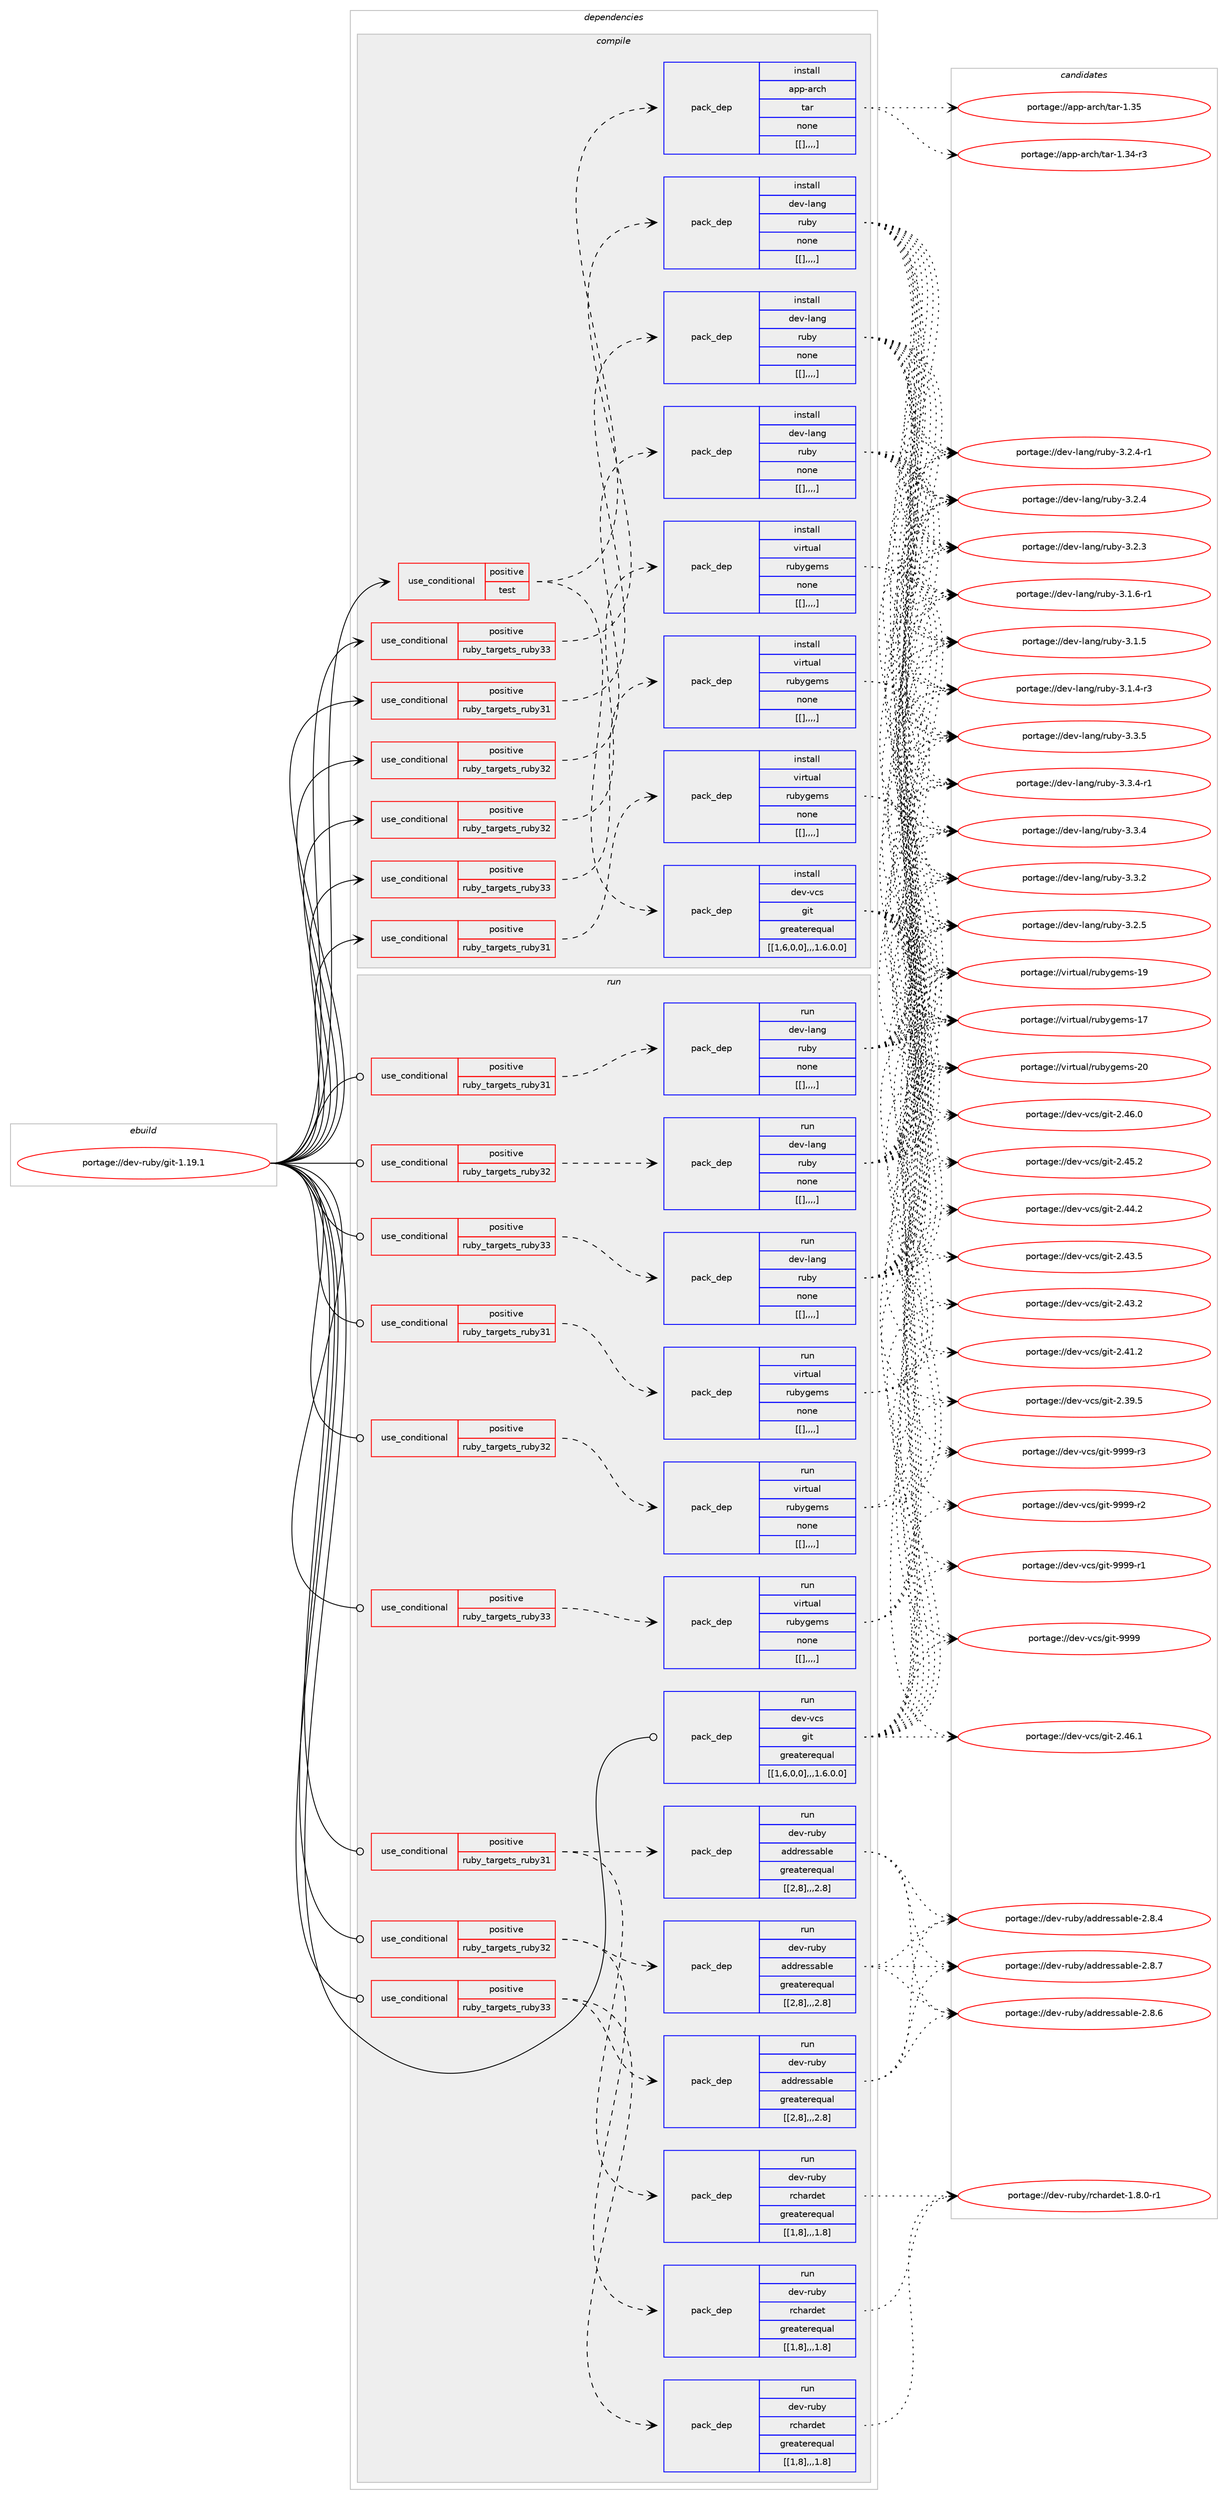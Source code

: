 digraph prolog {

# *************
# Graph options
# *************

newrank=true;
concentrate=true;
compound=true;
graph [rankdir=LR,fontname=Helvetica,fontsize=10,ranksep=1.5];#, ranksep=2.5, nodesep=0.2];
edge  [arrowhead=vee];
node  [fontname=Helvetica,fontsize=10];

# **********
# The ebuild
# **********

subgraph cluster_leftcol {
color=gray;
label=<<i>ebuild</i>>;
id [label="portage://dev-ruby/git-1.19.1", color=red, width=4, href="../dev-ruby/git-1.19.1.svg"];
}

# ****************
# The dependencies
# ****************

subgraph cluster_midcol {
color=gray;
label=<<i>dependencies</i>>;
subgraph cluster_compile {
fillcolor="#eeeeee";
style=filled;
label=<<i>compile</i>>;
subgraph cond50305 {
dependency188911 [label=<<TABLE BORDER="0" CELLBORDER="1" CELLSPACING="0" CELLPADDING="4"><TR><TD ROWSPAN="3" CELLPADDING="10">use_conditional</TD></TR><TR><TD>positive</TD></TR><TR><TD>ruby_targets_ruby31</TD></TR></TABLE>>, shape=none, color=red];
subgraph pack137287 {
dependency188912 [label=<<TABLE BORDER="0" CELLBORDER="1" CELLSPACING="0" CELLPADDING="4" WIDTH="220"><TR><TD ROWSPAN="6" CELLPADDING="30">pack_dep</TD></TR><TR><TD WIDTH="110">install</TD></TR><TR><TD>dev-lang</TD></TR><TR><TD>ruby</TD></TR><TR><TD>none</TD></TR><TR><TD>[[],,,,]</TD></TR></TABLE>>, shape=none, color=blue];
}
dependency188911:e -> dependency188912:w [weight=20,style="dashed",arrowhead="vee"];
}
id:e -> dependency188911:w [weight=20,style="solid",arrowhead="vee"];
subgraph cond50306 {
dependency188913 [label=<<TABLE BORDER="0" CELLBORDER="1" CELLSPACING="0" CELLPADDING="4"><TR><TD ROWSPAN="3" CELLPADDING="10">use_conditional</TD></TR><TR><TD>positive</TD></TR><TR><TD>ruby_targets_ruby31</TD></TR></TABLE>>, shape=none, color=red];
subgraph pack137288 {
dependency188914 [label=<<TABLE BORDER="0" CELLBORDER="1" CELLSPACING="0" CELLPADDING="4" WIDTH="220"><TR><TD ROWSPAN="6" CELLPADDING="30">pack_dep</TD></TR><TR><TD WIDTH="110">install</TD></TR><TR><TD>virtual</TD></TR><TR><TD>rubygems</TD></TR><TR><TD>none</TD></TR><TR><TD>[[],,,,]</TD></TR></TABLE>>, shape=none, color=blue];
}
dependency188913:e -> dependency188914:w [weight=20,style="dashed",arrowhead="vee"];
}
id:e -> dependency188913:w [weight=20,style="solid",arrowhead="vee"];
subgraph cond50307 {
dependency188915 [label=<<TABLE BORDER="0" CELLBORDER="1" CELLSPACING="0" CELLPADDING="4"><TR><TD ROWSPAN="3" CELLPADDING="10">use_conditional</TD></TR><TR><TD>positive</TD></TR><TR><TD>ruby_targets_ruby32</TD></TR></TABLE>>, shape=none, color=red];
subgraph pack137289 {
dependency188916 [label=<<TABLE BORDER="0" CELLBORDER="1" CELLSPACING="0" CELLPADDING="4" WIDTH="220"><TR><TD ROWSPAN="6" CELLPADDING="30">pack_dep</TD></TR><TR><TD WIDTH="110">install</TD></TR><TR><TD>dev-lang</TD></TR><TR><TD>ruby</TD></TR><TR><TD>none</TD></TR><TR><TD>[[],,,,]</TD></TR></TABLE>>, shape=none, color=blue];
}
dependency188915:e -> dependency188916:w [weight=20,style="dashed",arrowhead="vee"];
}
id:e -> dependency188915:w [weight=20,style="solid",arrowhead="vee"];
subgraph cond50308 {
dependency188917 [label=<<TABLE BORDER="0" CELLBORDER="1" CELLSPACING="0" CELLPADDING="4"><TR><TD ROWSPAN="3" CELLPADDING="10">use_conditional</TD></TR><TR><TD>positive</TD></TR><TR><TD>ruby_targets_ruby32</TD></TR></TABLE>>, shape=none, color=red];
subgraph pack137290 {
dependency188918 [label=<<TABLE BORDER="0" CELLBORDER="1" CELLSPACING="0" CELLPADDING="4" WIDTH="220"><TR><TD ROWSPAN="6" CELLPADDING="30">pack_dep</TD></TR><TR><TD WIDTH="110">install</TD></TR><TR><TD>virtual</TD></TR><TR><TD>rubygems</TD></TR><TR><TD>none</TD></TR><TR><TD>[[],,,,]</TD></TR></TABLE>>, shape=none, color=blue];
}
dependency188917:e -> dependency188918:w [weight=20,style="dashed",arrowhead="vee"];
}
id:e -> dependency188917:w [weight=20,style="solid",arrowhead="vee"];
subgraph cond50309 {
dependency188919 [label=<<TABLE BORDER="0" CELLBORDER="1" CELLSPACING="0" CELLPADDING="4"><TR><TD ROWSPAN="3" CELLPADDING="10">use_conditional</TD></TR><TR><TD>positive</TD></TR><TR><TD>ruby_targets_ruby33</TD></TR></TABLE>>, shape=none, color=red];
subgraph pack137291 {
dependency188920 [label=<<TABLE BORDER="0" CELLBORDER="1" CELLSPACING="0" CELLPADDING="4" WIDTH="220"><TR><TD ROWSPAN="6" CELLPADDING="30">pack_dep</TD></TR><TR><TD WIDTH="110">install</TD></TR><TR><TD>dev-lang</TD></TR><TR><TD>ruby</TD></TR><TR><TD>none</TD></TR><TR><TD>[[],,,,]</TD></TR></TABLE>>, shape=none, color=blue];
}
dependency188919:e -> dependency188920:w [weight=20,style="dashed",arrowhead="vee"];
}
id:e -> dependency188919:w [weight=20,style="solid",arrowhead="vee"];
subgraph cond50310 {
dependency188921 [label=<<TABLE BORDER="0" CELLBORDER="1" CELLSPACING="0" CELLPADDING="4"><TR><TD ROWSPAN="3" CELLPADDING="10">use_conditional</TD></TR><TR><TD>positive</TD></TR><TR><TD>ruby_targets_ruby33</TD></TR></TABLE>>, shape=none, color=red];
subgraph pack137292 {
dependency188922 [label=<<TABLE BORDER="0" CELLBORDER="1" CELLSPACING="0" CELLPADDING="4" WIDTH="220"><TR><TD ROWSPAN="6" CELLPADDING="30">pack_dep</TD></TR><TR><TD WIDTH="110">install</TD></TR><TR><TD>virtual</TD></TR><TR><TD>rubygems</TD></TR><TR><TD>none</TD></TR><TR><TD>[[],,,,]</TD></TR></TABLE>>, shape=none, color=blue];
}
dependency188921:e -> dependency188922:w [weight=20,style="dashed",arrowhead="vee"];
}
id:e -> dependency188921:w [weight=20,style="solid",arrowhead="vee"];
subgraph cond50311 {
dependency188923 [label=<<TABLE BORDER="0" CELLBORDER="1" CELLSPACING="0" CELLPADDING="4"><TR><TD ROWSPAN="3" CELLPADDING="10">use_conditional</TD></TR><TR><TD>positive</TD></TR><TR><TD>test</TD></TR></TABLE>>, shape=none, color=red];
subgraph pack137293 {
dependency188924 [label=<<TABLE BORDER="0" CELLBORDER="1" CELLSPACING="0" CELLPADDING="4" WIDTH="220"><TR><TD ROWSPAN="6" CELLPADDING="30">pack_dep</TD></TR><TR><TD WIDTH="110">install</TD></TR><TR><TD>dev-vcs</TD></TR><TR><TD>git</TD></TR><TR><TD>greaterequal</TD></TR><TR><TD>[[1,6,0,0],,,1.6.0.0]</TD></TR></TABLE>>, shape=none, color=blue];
}
dependency188923:e -> dependency188924:w [weight=20,style="dashed",arrowhead="vee"];
subgraph pack137294 {
dependency188925 [label=<<TABLE BORDER="0" CELLBORDER="1" CELLSPACING="0" CELLPADDING="4" WIDTH="220"><TR><TD ROWSPAN="6" CELLPADDING="30">pack_dep</TD></TR><TR><TD WIDTH="110">install</TD></TR><TR><TD>app-arch</TD></TR><TR><TD>tar</TD></TR><TR><TD>none</TD></TR><TR><TD>[[],,,,]</TD></TR></TABLE>>, shape=none, color=blue];
}
dependency188923:e -> dependency188925:w [weight=20,style="dashed",arrowhead="vee"];
}
id:e -> dependency188923:w [weight=20,style="solid",arrowhead="vee"];
}
subgraph cluster_compileandrun {
fillcolor="#eeeeee";
style=filled;
label=<<i>compile and run</i>>;
}
subgraph cluster_run {
fillcolor="#eeeeee";
style=filled;
label=<<i>run</i>>;
subgraph cond50312 {
dependency188926 [label=<<TABLE BORDER="0" CELLBORDER="1" CELLSPACING="0" CELLPADDING="4"><TR><TD ROWSPAN="3" CELLPADDING="10">use_conditional</TD></TR><TR><TD>positive</TD></TR><TR><TD>ruby_targets_ruby31</TD></TR></TABLE>>, shape=none, color=red];
subgraph pack137295 {
dependency188927 [label=<<TABLE BORDER="0" CELLBORDER="1" CELLSPACING="0" CELLPADDING="4" WIDTH="220"><TR><TD ROWSPAN="6" CELLPADDING="30">pack_dep</TD></TR><TR><TD WIDTH="110">run</TD></TR><TR><TD>dev-lang</TD></TR><TR><TD>ruby</TD></TR><TR><TD>none</TD></TR><TR><TD>[[],,,,]</TD></TR></TABLE>>, shape=none, color=blue];
}
dependency188926:e -> dependency188927:w [weight=20,style="dashed",arrowhead="vee"];
}
id:e -> dependency188926:w [weight=20,style="solid",arrowhead="odot"];
subgraph cond50313 {
dependency188928 [label=<<TABLE BORDER="0" CELLBORDER="1" CELLSPACING="0" CELLPADDING="4"><TR><TD ROWSPAN="3" CELLPADDING="10">use_conditional</TD></TR><TR><TD>positive</TD></TR><TR><TD>ruby_targets_ruby31</TD></TR></TABLE>>, shape=none, color=red];
subgraph pack137296 {
dependency188929 [label=<<TABLE BORDER="0" CELLBORDER="1" CELLSPACING="0" CELLPADDING="4" WIDTH="220"><TR><TD ROWSPAN="6" CELLPADDING="30">pack_dep</TD></TR><TR><TD WIDTH="110">run</TD></TR><TR><TD>dev-ruby</TD></TR><TR><TD>addressable</TD></TR><TR><TD>greaterequal</TD></TR><TR><TD>[[2,8],,,2.8]</TD></TR></TABLE>>, shape=none, color=blue];
}
dependency188928:e -> dependency188929:w [weight=20,style="dashed",arrowhead="vee"];
subgraph pack137297 {
dependency188930 [label=<<TABLE BORDER="0" CELLBORDER="1" CELLSPACING="0" CELLPADDING="4" WIDTH="220"><TR><TD ROWSPAN="6" CELLPADDING="30">pack_dep</TD></TR><TR><TD WIDTH="110">run</TD></TR><TR><TD>dev-ruby</TD></TR><TR><TD>rchardet</TD></TR><TR><TD>greaterequal</TD></TR><TR><TD>[[1,8],,,1.8]</TD></TR></TABLE>>, shape=none, color=blue];
}
dependency188928:e -> dependency188930:w [weight=20,style="dashed",arrowhead="vee"];
}
id:e -> dependency188928:w [weight=20,style="solid",arrowhead="odot"];
subgraph cond50314 {
dependency188931 [label=<<TABLE BORDER="0" CELLBORDER="1" CELLSPACING="0" CELLPADDING="4"><TR><TD ROWSPAN="3" CELLPADDING="10">use_conditional</TD></TR><TR><TD>positive</TD></TR><TR><TD>ruby_targets_ruby31</TD></TR></TABLE>>, shape=none, color=red];
subgraph pack137298 {
dependency188932 [label=<<TABLE BORDER="0" CELLBORDER="1" CELLSPACING="0" CELLPADDING="4" WIDTH="220"><TR><TD ROWSPAN="6" CELLPADDING="30">pack_dep</TD></TR><TR><TD WIDTH="110">run</TD></TR><TR><TD>virtual</TD></TR><TR><TD>rubygems</TD></TR><TR><TD>none</TD></TR><TR><TD>[[],,,,]</TD></TR></TABLE>>, shape=none, color=blue];
}
dependency188931:e -> dependency188932:w [weight=20,style="dashed",arrowhead="vee"];
}
id:e -> dependency188931:w [weight=20,style="solid",arrowhead="odot"];
subgraph cond50315 {
dependency188933 [label=<<TABLE BORDER="0" CELLBORDER="1" CELLSPACING="0" CELLPADDING="4"><TR><TD ROWSPAN="3" CELLPADDING="10">use_conditional</TD></TR><TR><TD>positive</TD></TR><TR><TD>ruby_targets_ruby32</TD></TR></TABLE>>, shape=none, color=red];
subgraph pack137299 {
dependency188934 [label=<<TABLE BORDER="0" CELLBORDER="1" CELLSPACING="0" CELLPADDING="4" WIDTH="220"><TR><TD ROWSPAN="6" CELLPADDING="30">pack_dep</TD></TR><TR><TD WIDTH="110">run</TD></TR><TR><TD>dev-lang</TD></TR><TR><TD>ruby</TD></TR><TR><TD>none</TD></TR><TR><TD>[[],,,,]</TD></TR></TABLE>>, shape=none, color=blue];
}
dependency188933:e -> dependency188934:w [weight=20,style="dashed",arrowhead="vee"];
}
id:e -> dependency188933:w [weight=20,style="solid",arrowhead="odot"];
subgraph cond50316 {
dependency188935 [label=<<TABLE BORDER="0" CELLBORDER="1" CELLSPACING="0" CELLPADDING="4"><TR><TD ROWSPAN="3" CELLPADDING="10">use_conditional</TD></TR><TR><TD>positive</TD></TR><TR><TD>ruby_targets_ruby32</TD></TR></TABLE>>, shape=none, color=red];
subgraph pack137300 {
dependency188936 [label=<<TABLE BORDER="0" CELLBORDER="1" CELLSPACING="0" CELLPADDING="4" WIDTH="220"><TR><TD ROWSPAN="6" CELLPADDING="30">pack_dep</TD></TR><TR><TD WIDTH="110">run</TD></TR><TR><TD>dev-ruby</TD></TR><TR><TD>addressable</TD></TR><TR><TD>greaterequal</TD></TR><TR><TD>[[2,8],,,2.8]</TD></TR></TABLE>>, shape=none, color=blue];
}
dependency188935:e -> dependency188936:w [weight=20,style="dashed",arrowhead="vee"];
subgraph pack137301 {
dependency188937 [label=<<TABLE BORDER="0" CELLBORDER="1" CELLSPACING="0" CELLPADDING="4" WIDTH="220"><TR><TD ROWSPAN="6" CELLPADDING="30">pack_dep</TD></TR><TR><TD WIDTH="110">run</TD></TR><TR><TD>dev-ruby</TD></TR><TR><TD>rchardet</TD></TR><TR><TD>greaterequal</TD></TR><TR><TD>[[1,8],,,1.8]</TD></TR></TABLE>>, shape=none, color=blue];
}
dependency188935:e -> dependency188937:w [weight=20,style="dashed",arrowhead="vee"];
}
id:e -> dependency188935:w [weight=20,style="solid",arrowhead="odot"];
subgraph cond50317 {
dependency188938 [label=<<TABLE BORDER="0" CELLBORDER="1" CELLSPACING="0" CELLPADDING="4"><TR><TD ROWSPAN="3" CELLPADDING="10">use_conditional</TD></TR><TR><TD>positive</TD></TR><TR><TD>ruby_targets_ruby32</TD></TR></TABLE>>, shape=none, color=red];
subgraph pack137302 {
dependency188939 [label=<<TABLE BORDER="0" CELLBORDER="1" CELLSPACING="0" CELLPADDING="4" WIDTH="220"><TR><TD ROWSPAN="6" CELLPADDING="30">pack_dep</TD></TR><TR><TD WIDTH="110">run</TD></TR><TR><TD>virtual</TD></TR><TR><TD>rubygems</TD></TR><TR><TD>none</TD></TR><TR><TD>[[],,,,]</TD></TR></TABLE>>, shape=none, color=blue];
}
dependency188938:e -> dependency188939:w [weight=20,style="dashed",arrowhead="vee"];
}
id:e -> dependency188938:w [weight=20,style="solid",arrowhead="odot"];
subgraph cond50318 {
dependency188940 [label=<<TABLE BORDER="0" CELLBORDER="1" CELLSPACING="0" CELLPADDING="4"><TR><TD ROWSPAN="3" CELLPADDING="10">use_conditional</TD></TR><TR><TD>positive</TD></TR><TR><TD>ruby_targets_ruby33</TD></TR></TABLE>>, shape=none, color=red];
subgraph pack137303 {
dependency188941 [label=<<TABLE BORDER="0" CELLBORDER="1" CELLSPACING="0" CELLPADDING="4" WIDTH="220"><TR><TD ROWSPAN="6" CELLPADDING="30">pack_dep</TD></TR><TR><TD WIDTH="110">run</TD></TR><TR><TD>dev-lang</TD></TR><TR><TD>ruby</TD></TR><TR><TD>none</TD></TR><TR><TD>[[],,,,]</TD></TR></TABLE>>, shape=none, color=blue];
}
dependency188940:e -> dependency188941:w [weight=20,style="dashed",arrowhead="vee"];
}
id:e -> dependency188940:w [weight=20,style="solid",arrowhead="odot"];
subgraph cond50319 {
dependency188942 [label=<<TABLE BORDER="0" CELLBORDER="1" CELLSPACING="0" CELLPADDING="4"><TR><TD ROWSPAN="3" CELLPADDING="10">use_conditional</TD></TR><TR><TD>positive</TD></TR><TR><TD>ruby_targets_ruby33</TD></TR></TABLE>>, shape=none, color=red];
subgraph pack137304 {
dependency188943 [label=<<TABLE BORDER="0" CELLBORDER="1" CELLSPACING="0" CELLPADDING="4" WIDTH="220"><TR><TD ROWSPAN="6" CELLPADDING="30">pack_dep</TD></TR><TR><TD WIDTH="110">run</TD></TR><TR><TD>dev-ruby</TD></TR><TR><TD>addressable</TD></TR><TR><TD>greaterequal</TD></TR><TR><TD>[[2,8],,,2.8]</TD></TR></TABLE>>, shape=none, color=blue];
}
dependency188942:e -> dependency188943:w [weight=20,style="dashed",arrowhead="vee"];
subgraph pack137305 {
dependency188944 [label=<<TABLE BORDER="0" CELLBORDER="1" CELLSPACING="0" CELLPADDING="4" WIDTH="220"><TR><TD ROWSPAN="6" CELLPADDING="30">pack_dep</TD></TR><TR><TD WIDTH="110">run</TD></TR><TR><TD>dev-ruby</TD></TR><TR><TD>rchardet</TD></TR><TR><TD>greaterequal</TD></TR><TR><TD>[[1,8],,,1.8]</TD></TR></TABLE>>, shape=none, color=blue];
}
dependency188942:e -> dependency188944:w [weight=20,style="dashed",arrowhead="vee"];
}
id:e -> dependency188942:w [weight=20,style="solid",arrowhead="odot"];
subgraph cond50320 {
dependency188945 [label=<<TABLE BORDER="0" CELLBORDER="1" CELLSPACING="0" CELLPADDING="4"><TR><TD ROWSPAN="3" CELLPADDING="10">use_conditional</TD></TR><TR><TD>positive</TD></TR><TR><TD>ruby_targets_ruby33</TD></TR></TABLE>>, shape=none, color=red];
subgraph pack137306 {
dependency188946 [label=<<TABLE BORDER="0" CELLBORDER="1" CELLSPACING="0" CELLPADDING="4" WIDTH="220"><TR><TD ROWSPAN="6" CELLPADDING="30">pack_dep</TD></TR><TR><TD WIDTH="110">run</TD></TR><TR><TD>virtual</TD></TR><TR><TD>rubygems</TD></TR><TR><TD>none</TD></TR><TR><TD>[[],,,,]</TD></TR></TABLE>>, shape=none, color=blue];
}
dependency188945:e -> dependency188946:w [weight=20,style="dashed",arrowhead="vee"];
}
id:e -> dependency188945:w [weight=20,style="solid",arrowhead="odot"];
subgraph pack137307 {
dependency188947 [label=<<TABLE BORDER="0" CELLBORDER="1" CELLSPACING="0" CELLPADDING="4" WIDTH="220"><TR><TD ROWSPAN="6" CELLPADDING="30">pack_dep</TD></TR><TR><TD WIDTH="110">run</TD></TR><TR><TD>dev-vcs</TD></TR><TR><TD>git</TD></TR><TR><TD>greaterequal</TD></TR><TR><TD>[[1,6,0,0],,,1.6.0.0]</TD></TR></TABLE>>, shape=none, color=blue];
}
id:e -> dependency188947:w [weight=20,style="solid",arrowhead="odot"];
}
}

# **************
# The candidates
# **************

subgraph cluster_choices {
rank=same;
color=gray;
label=<<i>candidates</i>>;

subgraph choice137287 {
color=black;
nodesep=1;
choice10010111845108971101034711411798121455146514653 [label="portage://dev-lang/ruby-3.3.5", color=red, width=4,href="../dev-lang/ruby-3.3.5.svg"];
choice100101118451089711010347114117981214551465146524511449 [label="portage://dev-lang/ruby-3.3.4-r1", color=red, width=4,href="../dev-lang/ruby-3.3.4-r1.svg"];
choice10010111845108971101034711411798121455146514652 [label="portage://dev-lang/ruby-3.3.4", color=red, width=4,href="../dev-lang/ruby-3.3.4.svg"];
choice10010111845108971101034711411798121455146514650 [label="portage://dev-lang/ruby-3.3.2", color=red, width=4,href="../dev-lang/ruby-3.3.2.svg"];
choice10010111845108971101034711411798121455146504653 [label="portage://dev-lang/ruby-3.2.5", color=red, width=4,href="../dev-lang/ruby-3.2.5.svg"];
choice100101118451089711010347114117981214551465046524511449 [label="portage://dev-lang/ruby-3.2.4-r1", color=red, width=4,href="../dev-lang/ruby-3.2.4-r1.svg"];
choice10010111845108971101034711411798121455146504652 [label="portage://dev-lang/ruby-3.2.4", color=red, width=4,href="../dev-lang/ruby-3.2.4.svg"];
choice10010111845108971101034711411798121455146504651 [label="portage://dev-lang/ruby-3.2.3", color=red, width=4,href="../dev-lang/ruby-3.2.3.svg"];
choice100101118451089711010347114117981214551464946544511449 [label="portage://dev-lang/ruby-3.1.6-r1", color=red, width=4,href="../dev-lang/ruby-3.1.6-r1.svg"];
choice10010111845108971101034711411798121455146494653 [label="portage://dev-lang/ruby-3.1.5", color=red, width=4,href="../dev-lang/ruby-3.1.5.svg"];
choice100101118451089711010347114117981214551464946524511451 [label="portage://dev-lang/ruby-3.1.4-r3", color=red, width=4,href="../dev-lang/ruby-3.1.4-r3.svg"];
dependency188912:e -> choice10010111845108971101034711411798121455146514653:w [style=dotted,weight="100"];
dependency188912:e -> choice100101118451089711010347114117981214551465146524511449:w [style=dotted,weight="100"];
dependency188912:e -> choice10010111845108971101034711411798121455146514652:w [style=dotted,weight="100"];
dependency188912:e -> choice10010111845108971101034711411798121455146514650:w [style=dotted,weight="100"];
dependency188912:e -> choice10010111845108971101034711411798121455146504653:w [style=dotted,weight="100"];
dependency188912:e -> choice100101118451089711010347114117981214551465046524511449:w [style=dotted,weight="100"];
dependency188912:e -> choice10010111845108971101034711411798121455146504652:w [style=dotted,weight="100"];
dependency188912:e -> choice10010111845108971101034711411798121455146504651:w [style=dotted,weight="100"];
dependency188912:e -> choice100101118451089711010347114117981214551464946544511449:w [style=dotted,weight="100"];
dependency188912:e -> choice10010111845108971101034711411798121455146494653:w [style=dotted,weight="100"];
dependency188912:e -> choice100101118451089711010347114117981214551464946524511451:w [style=dotted,weight="100"];
}
subgraph choice137288 {
color=black;
nodesep=1;
choice118105114116117971084711411798121103101109115455048 [label="portage://virtual/rubygems-20", color=red, width=4,href="../virtual/rubygems-20.svg"];
choice118105114116117971084711411798121103101109115454957 [label="portage://virtual/rubygems-19", color=red, width=4,href="../virtual/rubygems-19.svg"];
choice118105114116117971084711411798121103101109115454955 [label="portage://virtual/rubygems-17", color=red, width=4,href="../virtual/rubygems-17.svg"];
dependency188914:e -> choice118105114116117971084711411798121103101109115455048:w [style=dotted,weight="100"];
dependency188914:e -> choice118105114116117971084711411798121103101109115454957:w [style=dotted,weight="100"];
dependency188914:e -> choice118105114116117971084711411798121103101109115454955:w [style=dotted,weight="100"];
}
subgraph choice137289 {
color=black;
nodesep=1;
choice10010111845108971101034711411798121455146514653 [label="portage://dev-lang/ruby-3.3.5", color=red, width=4,href="../dev-lang/ruby-3.3.5.svg"];
choice100101118451089711010347114117981214551465146524511449 [label="portage://dev-lang/ruby-3.3.4-r1", color=red, width=4,href="../dev-lang/ruby-3.3.4-r1.svg"];
choice10010111845108971101034711411798121455146514652 [label="portage://dev-lang/ruby-3.3.4", color=red, width=4,href="../dev-lang/ruby-3.3.4.svg"];
choice10010111845108971101034711411798121455146514650 [label="portage://dev-lang/ruby-3.3.2", color=red, width=4,href="../dev-lang/ruby-3.3.2.svg"];
choice10010111845108971101034711411798121455146504653 [label="portage://dev-lang/ruby-3.2.5", color=red, width=4,href="../dev-lang/ruby-3.2.5.svg"];
choice100101118451089711010347114117981214551465046524511449 [label="portage://dev-lang/ruby-3.2.4-r1", color=red, width=4,href="../dev-lang/ruby-3.2.4-r1.svg"];
choice10010111845108971101034711411798121455146504652 [label="portage://dev-lang/ruby-3.2.4", color=red, width=4,href="../dev-lang/ruby-3.2.4.svg"];
choice10010111845108971101034711411798121455146504651 [label="portage://dev-lang/ruby-3.2.3", color=red, width=4,href="../dev-lang/ruby-3.2.3.svg"];
choice100101118451089711010347114117981214551464946544511449 [label="portage://dev-lang/ruby-3.1.6-r1", color=red, width=4,href="../dev-lang/ruby-3.1.6-r1.svg"];
choice10010111845108971101034711411798121455146494653 [label="portage://dev-lang/ruby-3.1.5", color=red, width=4,href="../dev-lang/ruby-3.1.5.svg"];
choice100101118451089711010347114117981214551464946524511451 [label="portage://dev-lang/ruby-3.1.4-r3", color=red, width=4,href="../dev-lang/ruby-3.1.4-r3.svg"];
dependency188916:e -> choice10010111845108971101034711411798121455146514653:w [style=dotted,weight="100"];
dependency188916:e -> choice100101118451089711010347114117981214551465146524511449:w [style=dotted,weight="100"];
dependency188916:e -> choice10010111845108971101034711411798121455146514652:w [style=dotted,weight="100"];
dependency188916:e -> choice10010111845108971101034711411798121455146514650:w [style=dotted,weight="100"];
dependency188916:e -> choice10010111845108971101034711411798121455146504653:w [style=dotted,weight="100"];
dependency188916:e -> choice100101118451089711010347114117981214551465046524511449:w [style=dotted,weight="100"];
dependency188916:e -> choice10010111845108971101034711411798121455146504652:w [style=dotted,weight="100"];
dependency188916:e -> choice10010111845108971101034711411798121455146504651:w [style=dotted,weight="100"];
dependency188916:e -> choice100101118451089711010347114117981214551464946544511449:w [style=dotted,weight="100"];
dependency188916:e -> choice10010111845108971101034711411798121455146494653:w [style=dotted,weight="100"];
dependency188916:e -> choice100101118451089711010347114117981214551464946524511451:w [style=dotted,weight="100"];
}
subgraph choice137290 {
color=black;
nodesep=1;
choice118105114116117971084711411798121103101109115455048 [label="portage://virtual/rubygems-20", color=red, width=4,href="../virtual/rubygems-20.svg"];
choice118105114116117971084711411798121103101109115454957 [label="portage://virtual/rubygems-19", color=red, width=4,href="../virtual/rubygems-19.svg"];
choice118105114116117971084711411798121103101109115454955 [label="portage://virtual/rubygems-17", color=red, width=4,href="../virtual/rubygems-17.svg"];
dependency188918:e -> choice118105114116117971084711411798121103101109115455048:w [style=dotted,weight="100"];
dependency188918:e -> choice118105114116117971084711411798121103101109115454957:w [style=dotted,weight="100"];
dependency188918:e -> choice118105114116117971084711411798121103101109115454955:w [style=dotted,weight="100"];
}
subgraph choice137291 {
color=black;
nodesep=1;
choice10010111845108971101034711411798121455146514653 [label="portage://dev-lang/ruby-3.3.5", color=red, width=4,href="../dev-lang/ruby-3.3.5.svg"];
choice100101118451089711010347114117981214551465146524511449 [label="portage://dev-lang/ruby-3.3.4-r1", color=red, width=4,href="../dev-lang/ruby-3.3.4-r1.svg"];
choice10010111845108971101034711411798121455146514652 [label="portage://dev-lang/ruby-3.3.4", color=red, width=4,href="../dev-lang/ruby-3.3.4.svg"];
choice10010111845108971101034711411798121455146514650 [label="portage://dev-lang/ruby-3.3.2", color=red, width=4,href="../dev-lang/ruby-3.3.2.svg"];
choice10010111845108971101034711411798121455146504653 [label="portage://dev-lang/ruby-3.2.5", color=red, width=4,href="../dev-lang/ruby-3.2.5.svg"];
choice100101118451089711010347114117981214551465046524511449 [label="portage://dev-lang/ruby-3.2.4-r1", color=red, width=4,href="../dev-lang/ruby-3.2.4-r1.svg"];
choice10010111845108971101034711411798121455146504652 [label="portage://dev-lang/ruby-3.2.4", color=red, width=4,href="../dev-lang/ruby-3.2.4.svg"];
choice10010111845108971101034711411798121455146504651 [label="portage://dev-lang/ruby-3.2.3", color=red, width=4,href="../dev-lang/ruby-3.2.3.svg"];
choice100101118451089711010347114117981214551464946544511449 [label="portage://dev-lang/ruby-3.1.6-r1", color=red, width=4,href="../dev-lang/ruby-3.1.6-r1.svg"];
choice10010111845108971101034711411798121455146494653 [label="portage://dev-lang/ruby-3.1.5", color=red, width=4,href="../dev-lang/ruby-3.1.5.svg"];
choice100101118451089711010347114117981214551464946524511451 [label="portage://dev-lang/ruby-3.1.4-r3", color=red, width=4,href="../dev-lang/ruby-3.1.4-r3.svg"];
dependency188920:e -> choice10010111845108971101034711411798121455146514653:w [style=dotted,weight="100"];
dependency188920:e -> choice100101118451089711010347114117981214551465146524511449:w [style=dotted,weight="100"];
dependency188920:e -> choice10010111845108971101034711411798121455146514652:w [style=dotted,weight="100"];
dependency188920:e -> choice10010111845108971101034711411798121455146514650:w [style=dotted,weight="100"];
dependency188920:e -> choice10010111845108971101034711411798121455146504653:w [style=dotted,weight="100"];
dependency188920:e -> choice100101118451089711010347114117981214551465046524511449:w [style=dotted,weight="100"];
dependency188920:e -> choice10010111845108971101034711411798121455146504652:w [style=dotted,weight="100"];
dependency188920:e -> choice10010111845108971101034711411798121455146504651:w [style=dotted,weight="100"];
dependency188920:e -> choice100101118451089711010347114117981214551464946544511449:w [style=dotted,weight="100"];
dependency188920:e -> choice10010111845108971101034711411798121455146494653:w [style=dotted,weight="100"];
dependency188920:e -> choice100101118451089711010347114117981214551464946524511451:w [style=dotted,weight="100"];
}
subgraph choice137292 {
color=black;
nodesep=1;
choice118105114116117971084711411798121103101109115455048 [label="portage://virtual/rubygems-20", color=red, width=4,href="../virtual/rubygems-20.svg"];
choice118105114116117971084711411798121103101109115454957 [label="portage://virtual/rubygems-19", color=red, width=4,href="../virtual/rubygems-19.svg"];
choice118105114116117971084711411798121103101109115454955 [label="portage://virtual/rubygems-17", color=red, width=4,href="../virtual/rubygems-17.svg"];
dependency188922:e -> choice118105114116117971084711411798121103101109115455048:w [style=dotted,weight="100"];
dependency188922:e -> choice118105114116117971084711411798121103101109115454957:w [style=dotted,weight="100"];
dependency188922:e -> choice118105114116117971084711411798121103101109115454955:w [style=dotted,weight="100"];
}
subgraph choice137293 {
color=black;
nodesep=1;
choice10010111845118991154710310511645575757574511451 [label="portage://dev-vcs/git-9999-r3", color=red, width=4,href="../dev-vcs/git-9999-r3.svg"];
choice10010111845118991154710310511645575757574511450 [label="portage://dev-vcs/git-9999-r2", color=red, width=4,href="../dev-vcs/git-9999-r2.svg"];
choice10010111845118991154710310511645575757574511449 [label="portage://dev-vcs/git-9999-r1", color=red, width=4,href="../dev-vcs/git-9999-r1.svg"];
choice1001011184511899115471031051164557575757 [label="portage://dev-vcs/git-9999", color=red, width=4,href="../dev-vcs/git-9999.svg"];
choice10010111845118991154710310511645504652544649 [label="portage://dev-vcs/git-2.46.1", color=red, width=4,href="../dev-vcs/git-2.46.1.svg"];
choice10010111845118991154710310511645504652544648 [label="portage://dev-vcs/git-2.46.0", color=red, width=4,href="../dev-vcs/git-2.46.0.svg"];
choice10010111845118991154710310511645504652534650 [label="portage://dev-vcs/git-2.45.2", color=red, width=4,href="../dev-vcs/git-2.45.2.svg"];
choice10010111845118991154710310511645504652524650 [label="portage://dev-vcs/git-2.44.2", color=red, width=4,href="../dev-vcs/git-2.44.2.svg"];
choice10010111845118991154710310511645504652514653 [label="portage://dev-vcs/git-2.43.5", color=red, width=4,href="../dev-vcs/git-2.43.5.svg"];
choice10010111845118991154710310511645504652514650 [label="portage://dev-vcs/git-2.43.2", color=red, width=4,href="../dev-vcs/git-2.43.2.svg"];
choice10010111845118991154710310511645504652494650 [label="portage://dev-vcs/git-2.41.2", color=red, width=4,href="../dev-vcs/git-2.41.2.svg"];
choice10010111845118991154710310511645504651574653 [label="portage://dev-vcs/git-2.39.5", color=red, width=4,href="../dev-vcs/git-2.39.5.svg"];
dependency188924:e -> choice10010111845118991154710310511645575757574511451:w [style=dotted,weight="100"];
dependency188924:e -> choice10010111845118991154710310511645575757574511450:w [style=dotted,weight="100"];
dependency188924:e -> choice10010111845118991154710310511645575757574511449:w [style=dotted,weight="100"];
dependency188924:e -> choice1001011184511899115471031051164557575757:w [style=dotted,weight="100"];
dependency188924:e -> choice10010111845118991154710310511645504652544649:w [style=dotted,weight="100"];
dependency188924:e -> choice10010111845118991154710310511645504652544648:w [style=dotted,weight="100"];
dependency188924:e -> choice10010111845118991154710310511645504652534650:w [style=dotted,weight="100"];
dependency188924:e -> choice10010111845118991154710310511645504652524650:w [style=dotted,weight="100"];
dependency188924:e -> choice10010111845118991154710310511645504652514653:w [style=dotted,weight="100"];
dependency188924:e -> choice10010111845118991154710310511645504652514650:w [style=dotted,weight="100"];
dependency188924:e -> choice10010111845118991154710310511645504652494650:w [style=dotted,weight="100"];
dependency188924:e -> choice10010111845118991154710310511645504651574653:w [style=dotted,weight="100"];
}
subgraph choice137294 {
color=black;
nodesep=1;
choice9711211245971149910447116971144549465153 [label="portage://app-arch/tar-1.35", color=red, width=4,href="../app-arch/tar-1.35.svg"];
choice97112112459711499104471169711445494651524511451 [label="portage://app-arch/tar-1.34-r3", color=red, width=4,href="../app-arch/tar-1.34-r3.svg"];
dependency188925:e -> choice9711211245971149910447116971144549465153:w [style=dotted,weight="100"];
dependency188925:e -> choice97112112459711499104471169711445494651524511451:w [style=dotted,weight="100"];
}
subgraph choice137295 {
color=black;
nodesep=1;
choice10010111845108971101034711411798121455146514653 [label="portage://dev-lang/ruby-3.3.5", color=red, width=4,href="../dev-lang/ruby-3.3.5.svg"];
choice100101118451089711010347114117981214551465146524511449 [label="portage://dev-lang/ruby-3.3.4-r1", color=red, width=4,href="../dev-lang/ruby-3.3.4-r1.svg"];
choice10010111845108971101034711411798121455146514652 [label="portage://dev-lang/ruby-3.3.4", color=red, width=4,href="../dev-lang/ruby-3.3.4.svg"];
choice10010111845108971101034711411798121455146514650 [label="portage://dev-lang/ruby-3.3.2", color=red, width=4,href="../dev-lang/ruby-3.3.2.svg"];
choice10010111845108971101034711411798121455146504653 [label="portage://dev-lang/ruby-3.2.5", color=red, width=4,href="../dev-lang/ruby-3.2.5.svg"];
choice100101118451089711010347114117981214551465046524511449 [label="portage://dev-lang/ruby-3.2.4-r1", color=red, width=4,href="../dev-lang/ruby-3.2.4-r1.svg"];
choice10010111845108971101034711411798121455146504652 [label="portage://dev-lang/ruby-3.2.4", color=red, width=4,href="../dev-lang/ruby-3.2.4.svg"];
choice10010111845108971101034711411798121455146504651 [label="portage://dev-lang/ruby-3.2.3", color=red, width=4,href="../dev-lang/ruby-3.2.3.svg"];
choice100101118451089711010347114117981214551464946544511449 [label="portage://dev-lang/ruby-3.1.6-r1", color=red, width=4,href="../dev-lang/ruby-3.1.6-r1.svg"];
choice10010111845108971101034711411798121455146494653 [label="portage://dev-lang/ruby-3.1.5", color=red, width=4,href="../dev-lang/ruby-3.1.5.svg"];
choice100101118451089711010347114117981214551464946524511451 [label="portage://dev-lang/ruby-3.1.4-r3", color=red, width=4,href="../dev-lang/ruby-3.1.4-r3.svg"];
dependency188927:e -> choice10010111845108971101034711411798121455146514653:w [style=dotted,weight="100"];
dependency188927:e -> choice100101118451089711010347114117981214551465146524511449:w [style=dotted,weight="100"];
dependency188927:e -> choice10010111845108971101034711411798121455146514652:w [style=dotted,weight="100"];
dependency188927:e -> choice10010111845108971101034711411798121455146514650:w [style=dotted,weight="100"];
dependency188927:e -> choice10010111845108971101034711411798121455146504653:w [style=dotted,weight="100"];
dependency188927:e -> choice100101118451089711010347114117981214551465046524511449:w [style=dotted,weight="100"];
dependency188927:e -> choice10010111845108971101034711411798121455146504652:w [style=dotted,weight="100"];
dependency188927:e -> choice10010111845108971101034711411798121455146504651:w [style=dotted,weight="100"];
dependency188927:e -> choice100101118451089711010347114117981214551464946544511449:w [style=dotted,weight="100"];
dependency188927:e -> choice10010111845108971101034711411798121455146494653:w [style=dotted,weight="100"];
dependency188927:e -> choice100101118451089711010347114117981214551464946524511451:w [style=dotted,weight="100"];
}
subgraph choice137296 {
color=black;
nodesep=1;
choice100101118451141179812147971001001141011151159798108101455046564655 [label="portage://dev-ruby/addressable-2.8.7", color=red, width=4,href="../dev-ruby/addressable-2.8.7.svg"];
choice100101118451141179812147971001001141011151159798108101455046564654 [label="portage://dev-ruby/addressable-2.8.6", color=red, width=4,href="../dev-ruby/addressable-2.8.6.svg"];
choice100101118451141179812147971001001141011151159798108101455046564652 [label="portage://dev-ruby/addressable-2.8.4", color=red, width=4,href="../dev-ruby/addressable-2.8.4.svg"];
dependency188929:e -> choice100101118451141179812147971001001141011151159798108101455046564655:w [style=dotted,weight="100"];
dependency188929:e -> choice100101118451141179812147971001001141011151159798108101455046564654:w [style=dotted,weight="100"];
dependency188929:e -> choice100101118451141179812147971001001141011151159798108101455046564652:w [style=dotted,weight="100"];
}
subgraph choice137297 {
color=black;
nodesep=1;
choice10010111845114117981214711499104971141001011164549465646484511449 [label="portage://dev-ruby/rchardet-1.8.0-r1", color=red, width=4,href="../dev-ruby/rchardet-1.8.0-r1.svg"];
dependency188930:e -> choice10010111845114117981214711499104971141001011164549465646484511449:w [style=dotted,weight="100"];
}
subgraph choice137298 {
color=black;
nodesep=1;
choice118105114116117971084711411798121103101109115455048 [label="portage://virtual/rubygems-20", color=red, width=4,href="../virtual/rubygems-20.svg"];
choice118105114116117971084711411798121103101109115454957 [label="portage://virtual/rubygems-19", color=red, width=4,href="../virtual/rubygems-19.svg"];
choice118105114116117971084711411798121103101109115454955 [label="portage://virtual/rubygems-17", color=red, width=4,href="../virtual/rubygems-17.svg"];
dependency188932:e -> choice118105114116117971084711411798121103101109115455048:w [style=dotted,weight="100"];
dependency188932:e -> choice118105114116117971084711411798121103101109115454957:w [style=dotted,weight="100"];
dependency188932:e -> choice118105114116117971084711411798121103101109115454955:w [style=dotted,weight="100"];
}
subgraph choice137299 {
color=black;
nodesep=1;
choice10010111845108971101034711411798121455146514653 [label="portage://dev-lang/ruby-3.3.5", color=red, width=4,href="../dev-lang/ruby-3.3.5.svg"];
choice100101118451089711010347114117981214551465146524511449 [label="portage://dev-lang/ruby-3.3.4-r1", color=red, width=4,href="../dev-lang/ruby-3.3.4-r1.svg"];
choice10010111845108971101034711411798121455146514652 [label="portage://dev-lang/ruby-3.3.4", color=red, width=4,href="../dev-lang/ruby-3.3.4.svg"];
choice10010111845108971101034711411798121455146514650 [label="portage://dev-lang/ruby-3.3.2", color=red, width=4,href="../dev-lang/ruby-3.3.2.svg"];
choice10010111845108971101034711411798121455146504653 [label="portage://dev-lang/ruby-3.2.5", color=red, width=4,href="../dev-lang/ruby-3.2.5.svg"];
choice100101118451089711010347114117981214551465046524511449 [label="portage://dev-lang/ruby-3.2.4-r1", color=red, width=4,href="../dev-lang/ruby-3.2.4-r1.svg"];
choice10010111845108971101034711411798121455146504652 [label="portage://dev-lang/ruby-3.2.4", color=red, width=4,href="../dev-lang/ruby-3.2.4.svg"];
choice10010111845108971101034711411798121455146504651 [label="portage://dev-lang/ruby-3.2.3", color=red, width=4,href="../dev-lang/ruby-3.2.3.svg"];
choice100101118451089711010347114117981214551464946544511449 [label="portage://dev-lang/ruby-3.1.6-r1", color=red, width=4,href="../dev-lang/ruby-3.1.6-r1.svg"];
choice10010111845108971101034711411798121455146494653 [label="portage://dev-lang/ruby-3.1.5", color=red, width=4,href="../dev-lang/ruby-3.1.5.svg"];
choice100101118451089711010347114117981214551464946524511451 [label="portage://dev-lang/ruby-3.1.4-r3", color=red, width=4,href="../dev-lang/ruby-3.1.4-r3.svg"];
dependency188934:e -> choice10010111845108971101034711411798121455146514653:w [style=dotted,weight="100"];
dependency188934:e -> choice100101118451089711010347114117981214551465146524511449:w [style=dotted,weight="100"];
dependency188934:e -> choice10010111845108971101034711411798121455146514652:w [style=dotted,weight="100"];
dependency188934:e -> choice10010111845108971101034711411798121455146514650:w [style=dotted,weight="100"];
dependency188934:e -> choice10010111845108971101034711411798121455146504653:w [style=dotted,weight="100"];
dependency188934:e -> choice100101118451089711010347114117981214551465046524511449:w [style=dotted,weight="100"];
dependency188934:e -> choice10010111845108971101034711411798121455146504652:w [style=dotted,weight="100"];
dependency188934:e -> choice10010111845108971101034711411798121455146504651:w [style=dotted,weight="100"];
dependency188934:e -> choice100101118451089711010347114117981214551464946544511449:w [style=dotted,weight="100"];
dependency188934:e -> choice10010111845108971101034711411798121455146494653:w [style=dotted,weight="100"];
dependency188934:e -> choice100101118451089711010347114117981214551464946524511451:w [style=dotted,weight="100"];
}
subgraph choice137300 {
color=black;
nodesep=1;
choice100101118451141179812147971001001141011151159798108101455046564655 [label="portage://dev-ruby/addressable-2.8.7", color=red, width=4,href="../dev-ruby/addressable-2.8.7.svg"];
choice100101118451141179812147971001001141011151159798108101455046564654 [label="portage://dev-ruby/addressable-2.8.6", color=red, width=4,href="../dev-ruby/addressable-2.8.6.svg"];
choice100101118451141179812147971001001141011151159798108101455046564652 [label="portage://dev-ruby/addressable-2.8.4", color=red, width=4,href="../dev-ruby/addressable-2.8.4.svg"];
dependency188936:e -> choice100101118451141179812147971001001141011151159798108101455046564655:w [style=dotted,weight="100"];
dependency188936:e -> choice100101118451141179812147971001001141011151159798108101455046564654:w [style=dotted,weight="100"];
dependency188936:e -> choice100101118451141179812147971001001141011151159798108101455046564652:w [style=dotted,weight="100"];
}
subgraph choice137301 {
color=black;
nodesep=1;
choice10010111845114117981214711499104971141001011164549465646484511449 [label="portage://dev-ruby/rchardet-1.8.0-r1", color=red, width=4,href="../dev-ruby/rchardet-1.8.0-r1.svg"];
dependency188937:e -> choice10010111845114117981214711499104971141001011164549465646484511449:w [style=dotted,weight="100"];
}
subgraph choice137302 {
color=black;
nodesep=1;
choice118105114116117971084711411798121103101109115455048 [label="portage://virtual/rubygems-20", color=red, width=4,href="../virtual/rubygems-20.svg"];
choice118105114116117971084711411798121103101109115454957 [label="portage://virtual/rubygems-19", color=red, width=4,href="../virtual/rubygems-19.svg"];
choice118105114116117971084711411798121103101109115454955 [label="portage://virtual/rubygems-17", color=red, width=4,href="../virtual/rubygems-17.svg"];
dependency188939:e -> choice118105114116117971084711411798121103101109115455048:w [style=dotted,weight="100"];
dependency188939:e -> choice118105114116117971084711411798121103101109115454957:w [style=dotted,weight="100"];
dependency188939:e -> choice118105114116117971084711411798121103101109115454955:w [style=dotted,weight="100"];
}
subgraph choice137303 {
color=black;
nodesep=1;
choice10010111845108971101034711411798121455146514653 [label="portage://dev-lang/ruby-3.3.5", color=red, width=4,href="../dev-lang/ruby-3.3.5.svg"];
choice100101118451089711010347114117981214551465146524511449 [label="portage://dev-lang/ruby-3.3.4-r1", color=red, width=4,href="../dev-lang/ruby-3.3.4-r1.svg"];
choice10010111845108971101034711411798121455146514652 [label="portage://dev-lang/ruby-3.3.4", color=red, width=4,href="../dev-lang/ruby-3.3.4.svg"];
choice10010111845108971101034711411798121455146514650 [label="portage://dev-lang/ruby-3.3.2", color=red, width=4,href="../dev-lang/ruby-3.3.2.svg"];
choice10010111845108971101034711411798121455146504653 [label="portage://dev-lang/ruby-3.2.5", color=red, width=4,href="../dev-lang/ruby-3.2.5.svg"];
choice100101118451089711010347114117981214551465046524511449 [label="portage://dev-lang/ruby-3.2.4-r1", color=red, width=4,href="../dev-lang/ruby-3.2.4-r1.svg"];
choice10010111845108971101034711411798121455146504652 [label="portage://dev-lang/ruby-3.2.4", color=red, width=4,href="../dev-lang/ruby-3.2.4.svg"];
choice10010111845108971101034711411798121455146504651 [label="portage://dev-lang/ruby-3.2.3", color=red, width=4,href="../dev-lang/ruby-3.2.3.svg"];
choice100101118451089711010347114117981214551464946544511449 [label="portage://dev-lang/ruby-3.1.6-r1", color=red, width=4,href="../dev-lang/ruby-3.1.6-r1.svg"];
choice10010111845108971101034711411798121455146494653 [label="portage://dev-lang/ruby-3.1.5", color=red, width=4,href="../dev-lang/ruby-3.1.5.svg"];
choice100101118451089711010347114117981214551464946524511451 [label="portage://dev-lang/ruby-3.1.4-r3", color=red, width=4,href="../dev-lang/ruby-3.1.4-r3.svg"];
dependency188941:e -> choice10010111845108971101034711411798121455146514653:w [style=dotted,weight="100"];
dependency188941:e -> choice100101118451089711010347114117981214551465146524511449:w [style=dotted,weight="100"];
dependency188941:e -> choice10010111845108971101034711411798121455146514652:w [style=dotted,weight="100"];
dependency188941:e -> choice10010111845108971101034711411798121455146514650:w [style=dotted,weight="100"];
dependency188941:e -> choice10010111845108971101034711411798121455146504653:w [style=dotted,weight="100"];
dependency188941:e -> choice100101118451089711010347114117981214551465046524511449:w [style=dotted,weight="100"];
dependency188941:e -> choice10010111845108971101034711411798121455146504652:w [style=dotted,weight="100"];
dependency188941:e -> choice10010111845108971101034711411798121455146504651:w [style=dotted,weight="100"];
dependency188941:e -> choice100101118451089711010347114117981214551464946544511449:w [style=dotted,weight="100"];
dependency188941:e -> choice10010111845108971101034711411798121455146494653:w [style=dotted,weight="100"];
dependency188941:e -> choice100101118451089711010347114117981214551464946524511451:w [style=dotted,weight="100"];
}
subgraph choice137304 {
color=black;
nodesep=1;
choice100101118451141179812147971001001141011151159798108101455046564655 [label="portage://dev-ruby/addressable-2.8.7", color=red, width=4,href="../dev-ruby/addressable-2.8.7.svg"];
choice100101118451141179812147971001001141011151159798108101455046564654 [label="portage://dev-ruby/addressable-2.8.6", color=red, width=4,href="../dev-ruby/addressable-2.8.6.svg"];
choice100101118451141179812147971001001141011151159798108101455046564652 [label="portage://dev-ruby/addressable-2.8.4", color=red, width=4,href="../dev-ruby/addressable-2.8.4.svg"];
dependency188943:e -> choice100101118451141179812147971001001141011151159798108101455046564655:w [style=dotted,weight="100"];
dependency188943:e -> choice100101118451141179812147971001001141011151159798108101455046564654:w [style=dotted,weight="100"];
dependency188943:e -> choice100101118451141179812147971001001141011151159798108101455046564652:w [style=dotted,weight="100"];
}
subgraph choice137305 {
color=black;
nodesep=1;
choice10010111845114117981214711499104971141001011164549465646484511449 [label="portage://dev-ruby/rchardet-1.8.0-r1", color=red, width=4,href="../dev-ruby/rchardet-1.8.0-r1.svg"];
dependency188944:e -> choice10010111845114117981214711499104971141001011164549465646484511449:w [style=dotted,weight="100"];
}
subgraph choice137306 {
color=black;
nodesep=1;
choice118105114116117971084711411798121103101109115455048 [label="portage://virtual/rubygems-20", color=red, width=4,href="../virtual/rubygems-20.svg"];
choice118105114116117971084711411798121103101109115454957 [label="portage://virtual/rubygems-19", color=red, width=4,href="../virtual/rubygems-19.svg"];
choice118105114116117971084711411798121103101109115454955 [label="portage://virtual/rubygems-17", color=red, width=4,href="../virtual/rubygems-17.svg"];
dependency188946:e -> choice118105114116117971084711411798121103101109115455048:w [style=dotted,weight="100"];
dependency188946:e -> choice118105114116117971084711411798121103101109115454957:w [style=dotted,weight="100"];
dependency188946:e -> choice118105114116117971084711411798121103101109115454955:w [style=dotted,weight="100"];
}
subgraph choice137307 {
color=black;
nodesep=1;
choice10010111845118991154710310511645575757574511451 [label="portage://dev-vcs/git-9999-r3", color=red, width=4,href="../dev-vcs/git-9999-r3.svg"];
choice10010111845118991154710310511645575757574511450 [label="portage://dev-vcs/git-9999-r2", color=red, width=4,href="../dev-vcs/git-9999-r2.svg"];
choice10010111845118991154710310511645575757574511449 [label="portage://dev-vcs/git-9999-r1", color=red, width=4,href="../dev-vcs/git-9999-r1.svg"];
choice1001011184511899115471031051164557575757 [label="portage://dev-vcs/git-9999", color=red, width=4,href="../dev-vcs/git-9999.svg"];
choice10010111845118991154710310511645504652544649 [label="portage://dev-vcs/git-2.46.1", color=red, width=4,href="../dev-vcs/git-2.46.1.svg"];
choice10010111845118991154710310511645504652544648 [label="portage://dev-vcs/git-2.46.0", color=red, width=4,href="../dev-vcs/git-2.46.0.svg"];
choice10010111845118991154710310511645504652534650 [label="portage://dev-vcs/git-2.45.2", color=red, width=4,href="../dev-vcs/git-2.45.2.svg"];
choice10010111845118991154710310511645504652524650 [label="portage://dev-vcs/git-2.44.2", color=red, width=4,href="../dev-vcs/git-2.44.2.svg"];
choice10010111845118991154710310511645504652514653 [label="portage://dev-vcs/git-2.43.5", color=red, width=4,href="../dev-vcs/git-2.43.5.svg"];
choice10010111845118991154710310511645504652514650 [label="portage://dev-vcs/git-2.43.2", color=red, width=4,href="../dev-vcs/git-2.43.2.svg"];
choice10010111845118991154710310511645504652494650 [label="portage://dev-vcs/git-2.41.2", color=red, width=4,href="../dev-vcs/git-2.41.2.svg"];
choice10010111845118991154710310511645504651574653 [label="portage://dev-vcs/git-2.39.5", color=red, width=4,href="../dev-vcs/git-2.39.5.svg"];
dependency188947:e -> choice10010111845118991154710310511645575757574511451:w [style=dotted,weight="100"];
dependency188947:e -> choice10010111845118991154710310511645575757574511450:w [style=dotted,weight="100"];
dependency188947:e -> choice10010111845118991154710310511645575757574511449:w [style=dotted,weight="100"];
dependency188947:e -> choice1001011184511899115471031051164557575757:w [style=dotted,weight="100"];
dependency188947:e -> choice10010111845118991154710310511645504652544649:w [style=dotted,weight="100"];
dependency188947:e -> choice10010111845118991154710310511645504652544648:w [style=dotted,weight="100"];
dependency188947:e -> choice10010111845118991154710310511645504652534650:w [style=dotted,weight="100"];
dependency188947:e -> choice10010111845118991154710310511645504652524650:w [style=dotted,weight="100"];
dependency188947:e -> choice10010111845118991154710310511645504652514653:w [style=dotted,weight="100"];
dependency188947:e -> choice10010111845118991154710310511645504652514650:w [style=dotted,weight="100"];
dependency188947:e -> choice10010111845118991154710310511645504652494650:w [style=dotted,weight="100"];
dependency188947:e -> choice10010111845118991154710310511645504651574653:w [style=dotted,weight="100"];
}
}

}
